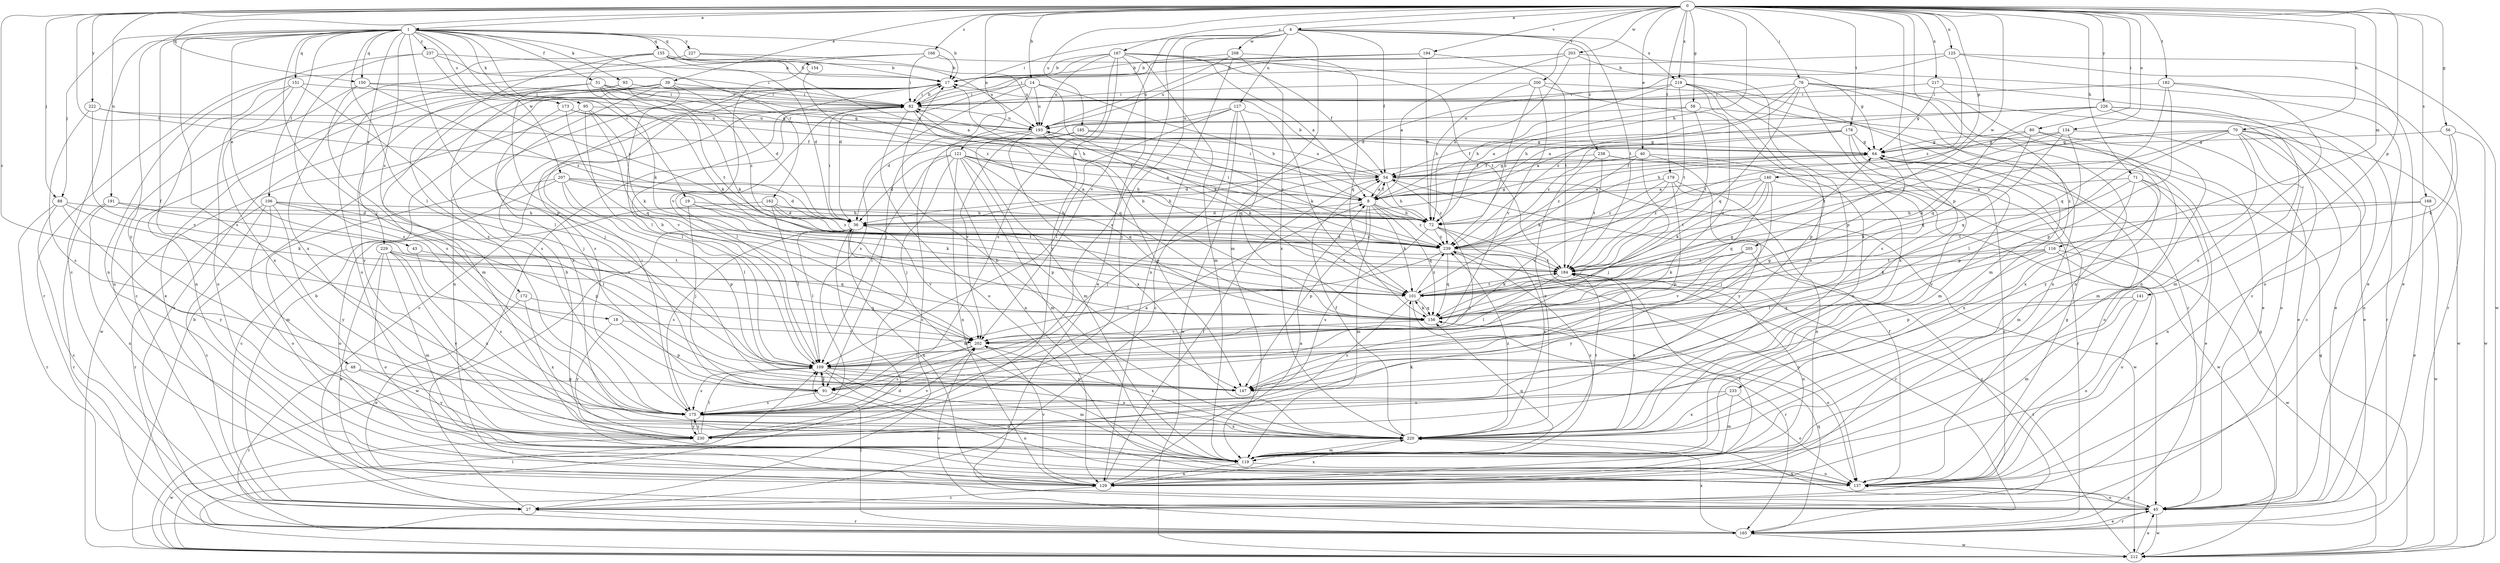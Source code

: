 strict digraph  {
0;
1;
4;
8;
14;
17;
18;
19;
27;
36;
39;
40;
43;
45;
48;
51;
54;
56;
58;
64;
70;
71;
72;
76;
80;
82;
88;
91;
93;
95;
101;
106;
109;
116;
119;
121;
125;
127;
129;
134;
137;
140;
141;
147;
150;
151;
154;
155;
156;
162;
165;
166;
167;
168;
172;
173;
175;
178;
179;
182;
184;
185;
191;
193;
194;
200;
202;
203;
205;
207;
208;
212;
217;
219;
220;
222;
226;
227;
229;
230;
233;
237;
238;
239;
0 -> 1  [label=a];
0 -> 4  [label=a];
0 -> 14  [label=b];
0 -> 18  [label=c];
0 -> 36  [label=d];
0 -> 39  [label=e];
0 -> 40  [label=e];
0 -> 56  [label=g];
0 -> 58  [label=g];
0 -> 70  [label=h];
0 -> 71  [label=h];
0 -> 72  [label=h];
0 -> 76  [label=i];
0 -> 80  [label=i];
0 -> 88  [label=j];
0 -> 116  [label=m];
0 -> 121  [label=n];
0 -> 125  [label=n];
0 -> 134  [label=o];
0 -> 140  [label=p];
0 -> 141  [label=p];
0 -> 147  [label=p];
0 -> 150  [label=q];
0 -> 166  [label=s];
0 -> 167  [label=s];
0 -> 168  [label=s];
0 -> 178  [label=t];
0 -> 179  [label=t];
0 -> 182  [label=t];
0 -> 185  [label=u];
0 -> 191  [label=u];
0 -> 194  [label=v];
0 -> 200  [label=v];
0 -> 203  [label=w];
0 -> 205  [label=w];
0 -> 217  [label=x];
0 -> 219  [label=x];
0 -> 222  [label=y];
0 -> 226  [label=y];
0 -> 233  [label=z];
1 -> 17  [label=b];
1 -> 19  [label=c];
1 -> 27  [label=c];
1 -> 43  [label=e];
1 -> 48  [label=f];
1 -> 51  [label=f];
1 -> 88  [label=j];
1 -> 91  [label=j];
1 -> 93  [label=k];
1 -> 95  [label=k];
1 -> 106  [label=l];
1 -> 109  [label=l];
1 -> 147  [label=p];
1 -> 150  [label=q];
1 -> 151  [label=q];
1 -> 154  [label=q];
1 -> 155  [label=q];
1 -> 162  [label=r];
1 -> 172  [label=s];
1 -> 173  [label=s];
1 -> 175  [label=s];
1 -> 207  [label=w];
1 -> 227  [label=y];
1 -> 229  [label=y];
1 -> 230  [label=y];
1 -> 237  [label=z];
4 -> 54  [label=f];
4 -> 82  [label=i];
4 -> 119  [label=m];
4 -> 127  [label=n];
4 -> 175  [label=s];
4 -> 184  [label=t];
4 -> 202  [label=v];
4 -> 208  [label=w];
4 -> 219  [label=x];
4 -> 230  [label=y];
4 -> 238  [label=z];
8 -> 36  [label=d];
8 -> 54  [label=f];
8 -> 72  [label=h];
8 -> 82  [label=i];
8 -> 101  [label=k];
8 -> 119  [label=m];
8 -> 147  [label=p];
8 -> 156  [label=q];
8 -> 239  [label=z];
14 -> 72  [label=h];
14 -> 82  [label=i];
14 -> 91  [label=j];
14 -> 101  [label=k];
14 -> 175  [label=s];
14 -> 193  [label=u];
17 -> 82  [label=i];
17 -> 129  [label=n];
17 -> 175  [label=s];
18 -> 147  [label=p];
18 -> 202  [label=v];
18 -> 230  [label=y];
19 -> 72  [label=h];
19 -> 91  [label=j];
19 -> 101  [label=k];
19 -> 184  [label=t];
27 -> 17  [label=b];
27 -> 82  [label=i];
27 -> 165  [label=r];
36 -> 64  [label=g];
36 -> 82  [label=i];
36 -> 109  [label=l];
36 -> 119  [label=m];
36 -> 129  [label=n];
36 -> 175  [label=s];
36 -> 202  [label=v];
36 -> 212  [label=w];
36 -> 239  [label=z];
39 -> 36  [label=d];
39 -> 82  [label=i];
39 -> 91  [label=j];
39 -> 109  [label=l];
39 -> 119  [label=m];
39 -> 165  [label=r];
39 -> 220  [label=x];
40 -> 36  [label=d];
40 -> 54  [label=f];
40 -> 91  [label=j];
40 -> 101  [label=k];
40 -> 220  [label=x];
40 -> 230  [label=y];
43 -> 175  [label=s];
43 -> 184  [label=t];
45 -> 64  [label=g];
45 -> 137  [label=o];
45 -> 165  [label=r];
45 -> 212  [label=w];
45 -> 220  [label=x];
48 -> 147  [label=p];
48 -> 165  [label=r];
48 -> 230  [label=y];
51 -> 27  [label=c];
51 -> 64  [label=g];
51 -> 82  [label=i];
51 -> 101  [label=k];
51 -> 184  [label=t];
51 -> 230  [label=y];
51 -> 239  [label=z];
54 -> 8  [label=a];
54 -> 17  [label=b];
54 -> 64  [label=g];
54 -> 72  [label=h];
54 -> 91  [label=j];
54 -> 193  [label=u];
54 -> 212  [label=w];
54 -> 239  [label=z];
56 -> 64  [label=g];
56 -> 101  [label=k];
56 -> 137  [label=o];
56 -> 212  [label=w];
58 -> 8  [label=a];
58 -> 45  [label=e];
58 -> 184  [label=t];
58 -> 193  [label=u];
64 -> 54  [label=f];
64 -> 137  [label=o];
64 -> 239  [label=z];
70 -> 27  [label=c];
70 -> 45  [label=e];
70 -> 64  [label=g];
70 -> 101  [label=k];
70 -> 109  [label=l];
70 -> 137  [label=o];
70 -> 212  [label=w];
70 -> 230  [label=y];
70 -> 239  [label=z];
71 -> 8  [label=a];
71 -> 45  [label=e];
71 -> 101  [label=k];
71 -> 119  [label=m];
71 -> 129  [label=n];
71 -> 220  [label=x];
72 -> 91  [label=j];
72 -> 165  [label=r];
72 -> 175  [label=s];
72 -> 220  [label=x];
72 -> 239  [label=z];
76 -> 27  [label=c];
76 -> 72  [label=h];
76 -> 82  [label=i];
76 -> 129  [label=n];
76 -> 137  [label=o];
76 -> 156  [label=q];
76 -> 175  [label=s];
76 -> 239  [label=z];
80 -> 64  [label=g];
80 -> 72  [label=h];
80 -> 119  [label=m];
80 -> 156  [label=q];
80 -> 220  [label=x];
82 -> 17  [label=b];
82 -> 27  [label=c];
82 -> 109  [label=l];
82 -> 137  [label=o];
82 -> 156  [label=q];
82 -> 193  [label=u];
88 -> 27  [label=c];
88 -> 36  [label=d];
88 -> 101  [label=k];
88 -> 165  [label=r];
88 -> 230  [label=y];
91 -> 109  [label=l];
91 -> 137  [label=o];
91 -> 175  [label=s];
93 -> 45  [label=e];
93 -> 72  [label=h];
93 -> 82  [label=i];
93 -> 101  [label=k];
93 -> 175  [label=s];
95 -> 101  [label=k];
95 -> 109  [label=l];
95 -> 156  [label=q];
95 -> 193  [label=u];
95 -> 212  [label=w];
101 -> 156  [label=q];
101 -> 165  [label=r];
101 -> 175  [label=s];
101 -> 184  [label=t];
101 -> 239  [label=z];
106 -> 27  [label=c];
106 -> 72  [label=h];
106 -> 109  [label=l];
106 -> 137  [label=o];
106 -> 147  [label=p];
106 -> 165  [label=r];
106 -> 230  [label=y];
109 -> 17  [label=b];
109 -> 64  [label=g];
109 -> 91  [label=j];
109 -> 119  [label=m];
109 -> 137  [label=o];
109 -> 147  [label=p];
109 -> 175  [label=s];
109 -> 220  [label=x];
116 -> 101  [label=k];
116 -> 109  [label=l];
116 -> 137  [label=o];
116 -> 147  [label=p];
116 -> 184  [label=t];
116 -> 212  [label=w];
119 -> 17  [label=b];
119 -> 129  [label=n];
119 -> 137  [label=o];
119 -> 156  [label=q];
119 -> 239  [label=z];
121 -> 8  [label=a];
121 -> 36  [label=d];
121 -> 54  [label=f];
121 -> 72  [label=h];
121 -> 91  [label=j];
121 -> 109  [label=l];
121 -> 119  [label=m];
121 -> 129  [label=n];
121 -> 147  [label=p];
121 -> 156  [label=q];
125 -> 17  [label=b];
125 -> 36  [label=d];
125 -> 45  [label=e];
125 -> 212  [label=w];
125 -> 239  [label=z];
127 -> 27  [label=c];
127 -> 36  [label=d];
127 -> 101  [label=k];
127 -> 109  [label=l];
127 -> 156  [label=q];
127 -> 193  [label=u];
127 -> 212  [label=w];
129 -> 8  [label=a];
129 -> 27  [label=c];
129 -> 54  [label=f];
129 -> 184  [label=t];
129 -> 202  [label=v];
129 -> 220  [label=x];
134 -> 45  [label=e];
134 -> 64  [label=g];
134 -> 147  [label=p];
134 -> 156  [label=q];
134 -> 184  [label=t];
137 -> 45  [label=e];
137 -> 54  [label=f];
137 -> 64  [label=g];
140 -> 8  [label=a];
140 -> 91  [label=j];
140 -> 101  [label=k];
140 -> 156  [label=q];
140 -> 184  [label=t];
140 -> 212  [label=w];
140 -> 239  [label=z];
141 -> 119  [label=m];
141 -> 137  [label=o];
141 -> 156  [label=q];
150 -> 64  [label=g];
150 -> 82  [label=i];
150 -> 129  [label=n];
150 -> 175  [label=s];
150 -> 239  [label=z];
151 -> 82  [label=i];
151 -> 109  [label=l];
151 -> 129  [label=n];
151 -> 137  [label=o];
151 -> 220  [label=x];
154 -> 239  [label=z];
155 -> 8  [label=a];
155 -> 17  [label=b];
155 -> 36  [label=d];
155 -> 101  [label=k];
155 -> 175  [label=s];
155 -> 193  [label=u];
155 -> 220  [label=x];
156 -> 17  [label=b];
156 -> 64  [label=g];
156 -> 101  [label=k];
156 -> 137  [label=o];
156 -> 202  [label=v];
162 -> 36  [label=d];
162 -> 72  [label=h];
162 -> 109  [label=l];
162 -> 137  [label=o];
162 -> 239  [label=z];
165 -> 45  [label=e];
165 -> 109  [label=l];
165 -> 156  [label=q];
165 -> 202  [label=v];
165 -> 212  [label=w];
165 -> 220  [label=x];
166 -> 17  [label=b];
166 -> 64  [label=g];
166 -> 82  [label=i];
166 -> 137  [label=o];
166 -> 202  [label=v];
167 -> 8  [label=a];
167 -> 17  [label=b];
167 -> 36  [label=d];
167 -> 45  [label=e];
167 -> 54  [label=f];
167 -> 119  [label=m];
167 -> 175  [label=s];
167 -> 184  [label=t];
167 -> 193  [label=u];
167 -> 230  [label=y];
168 -> 45  [label=e];
168 -> 72  [label=h];
168 -> 184  [label=t];
168 -> 212  [label=w];
172 -> 45  [label=e];
172 -> 156  [label=q];
172 -> 220  [label=x];
173 -> 8  [label=a];
173 -> 91  [label=j];
173 -> 193  [label=u];
173 -> 202  [label=v];
175 -> 8  [label=a];
175 -> 82  [label=i];
175 -> 220  [label=x];
175 -> 230  [label=y];
178 -> 8  [label=a];
178 -> 54  [label=f];
178 -> 64  [label=g];
178 -> 119  [label=m];
178 -> 230  [label=y];
178 -> 239  [label=z];
179 -> 8  [label=a];
179 -> 45  [label=e];
179 -> 129  [label=n];
179 -> 147  [label=p];
179 -> 202  [label=v];
179 -> 239  [label=z];
182 -> 82  [label=i];
182 -> 147  [label=p];
182 -> 156  [label=q];
182 -> 165  [label=r];
182 -> 220  [label=x];
184 -> 101  [label=k];
184 -> 109  [label=l];
184 -> 129  [label=n];
184 -> 220  [label=x];
185 -> 27  [label=c];
185 -> 64  [label=g];
185 -> 202  [label=v];
185 -> 239  [label=z];
191 -> 72  [label=h];
191 -> 129  [label=n];
191 -> 165  [label=r];
191 -> 202  [label=v];
193 -> 64  [label=g];
193 -> 101  [label=k];
193 -> 119  [label=m];
193 -> 129  [label=n];
193 -> 147  [label=p];
193 -> 220  [label=x];
194 -> 17  [label=b];
194 -> 72  [label=h];
194 -> 82  [label=i];
194 -> 184  [label=t];
200 -> 72  [label=h];
200 -> 82  [label=i];
200 -> 165  [label=r];
200 -> 202  [label=v];
200 -> 220  [label=x];
200 -> 239  [label=z];
202 -> 109  [label=l];
202 -> 175  [label=s];
202 -> 220  [label=x];
203 -> 8  [label=a];
203 -> 17  [label=b];
203 -> 45  [label=e];
203 -> 72  [label=h];
203 -> 147  [label=p];
203 -> 193  [label=u];
205 -> 27  [label=c];
205 -> 101  [label=k];
205 -> 184  [label=t];
205 -> 202  [label=v];
205 -> 230  [label=y];
207 -> 8  [label=a];
207 -> 27  [label=c];
207 -> 36  [label=d];
207 -> 72  [label=h];
207 -> 109  [label=l];
207 -> 119  [label=m];
207 -> 147  [label=p];
208 -> 17  [label=b];
208 -> 129  [label=n];
208 -> 156  [label=q];
208 -> 193  [label=u];
208 -> 220  [label=x];
212 -> 17  [label=b];
212 -> 36  [label=d];
212 -> 45  [label=e];
212 -> 64  [label=g];
212 -> 109  [label=l];
212 -> 184  [label=t];
217 -> 64  [label=g];
217 -> 82  [label=i];
217 -> 129  [label=n];
217 -> 137  [label=o];
219 -> 72  [label=h];
219 -> 82  [label=i];
219 -> 119  [label=m];
219 -> 147  [label=p];
219 -> 184  [label=t];
219 -> 202  [label=v];
219 -> 220  [label=x];
220 -> 17  [label=b];
220 -> 54  [label=f];
220 -> 101  [label=k];
220 -> 119  [label=m];
220 -> 184  [label=t];
220 -> 239  [label=z];
222 -> 54  [label=f];
222 -> 175  [label=s];
222 -> 193  [label=u];
222 -> 202  [label=v];
226 -> 8  [label=a];
226 -> 45  [label=e];
226 -> 119  [label=m];
226 -> 156  [label=q];
226 -> 165  [label=r];
226 -> 193  [label=u];
227 -> 17  [label=b];
227 -> 165  [label=r];
227 -> 193  [label=u];
229 -> 45  [label=e];
229 -> 119  [label=m];
229 -> 137  [label=o];
229 -> 156  [label=q];
229 -> 184  [label=t];
229 -> 220  [label=x];
229 -> 230  [label=y];
230 -> 109  [label=l];
230 -> 175  [label=s];
230 -> 202  [label=v];
230 -> 212  [label=w];
233 -> 119  [label=m];
233 -> 137  [label=o];
233 -> 175  [label=s];
233 -> 220  [label=x];
237 -> 17  [label=b];
237 -> 82  [label=i];
237 -> 129  [label=n];
237 -> 175  [label=s];
237 -> 239  [label=z];
238 -> 27  [label=c];
238 -> 54  [label=f];
238 -> 165  [label=r];
238 -> 184  [label=t];
238 -> 220  [label=x];
239 -> 36  [label=d];
239 -> 82  [label=i];
239 -> 109  [label=l];
239 -> 137  [label=o];
239 -> 156  [label=q];
239 -> 184  [label=t];
}
